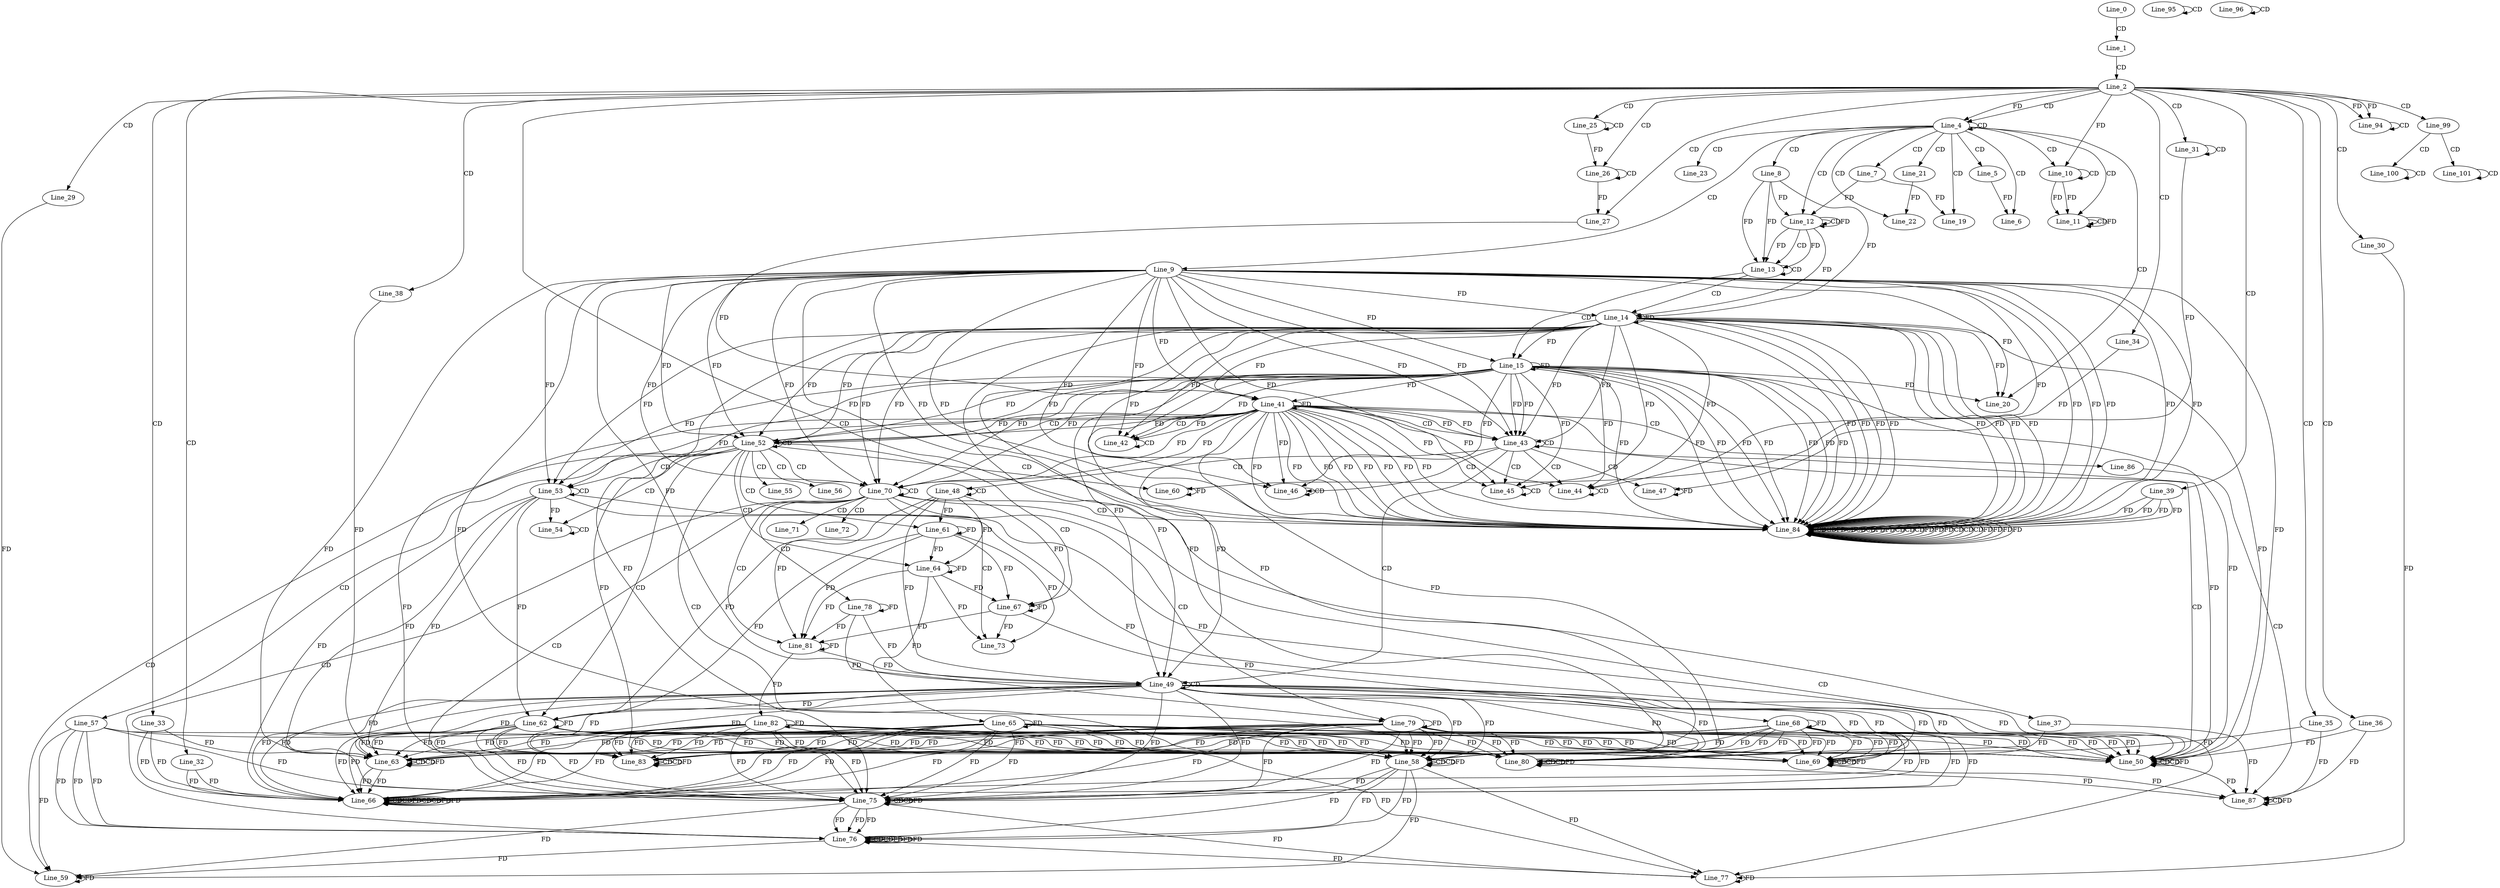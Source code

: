 digraph G {
  Line_0;
  Line_1;
  Line_2;
  Line_4;
  Line_4;
  Line_5;
  Line_6;
  Line_6;
  Line_7;
  Line_8;
  Line_9;
  Line_10;
  Line_10;
  Line_10;
  Line_11;
  Line_11;
  Line_11;
  Line_11;
  Line_11;
  Line_12;
  Line_12;
  Line_12;
  Line_13;
  Line_13;
  Line_14;
  Line_14;
  Line_14;
  Line_15;
  Line_15;
  Line_15;
  Line_19;
  Line_20;
  Line_21;
  Line_22;
  Line_23;
  Line_25;
  Line_25;
  Line_26;
  Line_26;
  Line_27;
  Line_27;
  Line_29;
  Line_30;
  Line_31;
  Line_31;
  Line_32;
  Line_33;
  Line_34;
  Line_35;
  Line_36;
  Line_37;
  Line_38;
  Line_39;
  Line_41;
  Line_41;
  Line_41;
  Line_42;
  Line_42;
  Line_43;
  Line_43;
  Line_44;
  Line_44;
  Line_44;
  Line_45;
  Line_45;
  Line_45;
  Line_46;
  Line_46;
  Line_46;
  Line_46;
  Line_47;
  Line_48;
  Line_48;
  Line_49;
  Line_49;
  Line_50;
  Line_50;
  Line_50;
  Line_50;
  Line_50;
  Line_50;
  Line_52;
  Line_52;
  Line_53;
  Line_53;
  Line_54;
  Line_54;
  Line_55;
  Line_56;
  Line_57;
  Line_58;
  Line_58;
  Line_58;
  Line_58;
  Line_58;
  Line_58;
  Line_59;
  Line_59;
  Line_59;
  Line_60;
  Line_61;
  Line_61;
  Line_62;
  Line_62;
  Line_63;
  Line_63;
  Line_63;
  Line_63;
  Line_63;
  Line_63;
  Line_64;
  Line_64;
  Line_65;
  Line_65;
  Line_66;
  Line_66;
  Line_66;
  Line_66;
  Line_66;
  Line_66;
  Line_66;
  Line_66;
  Line_66;
  Line_66;
  Line_66;
  Line_66;
  Line_67;
  Line_67;
  Line_68;
  Line_68;
  Line_69;
  Line_69;
  Line_69;
  Line_69;
  Line_69;
  Line_69;
  Line_70;
  Line_70;
  Line_71;
  Line_72;
  Line_73;
  Line_75;
  Line_75;
  Line_75;
  Line_75;
  Line_75;
  Line_75;
  Line_75;
  Line_76;
  Line_76;
  Line_76;
  Line_77;
  Line_77;
  Line_78;
  Line_78;
  Line_79;
  Line_79;
  Line_80;
  Line_80;
  Line_80;
  Line_80;
  Line_80;
  Line_80;
  Line_81;
  Line_81;
  Line_82;
  Line_82;
  Line_83;
  Line_83;
  Line_83;
  Line_83;
  Line_83;
  Line_83;
  Line_84;
  Line_84;
  Line_84;
  Line_84;
  Line_84;
  Line_84;
  Line_84;
  Line_84;
  Line_84;
  Line_84;
  Line_84;
  Line_84;
  Line_86;
  Line_87;
  Line_87;
  Line_87;
  Line_87;
  Line_94;
  Line_94;
  Line_95;
  Line_95;
  Line_96;
  Line_96;
  Line_99;
  Line_100;
  Line_100;
  Line_101;
  Line_101;
  Line_0 -> Line_1 [ label="CD" ];
  Line_1 -> Line_2 [ label="CD" ];
  Line_2 -> Line_4 [ label="CD" ];
  Line_4 -> Line_4 [ label="CD" ];
  Line_2 -> Line_4 [ label="FD" ];
  Line_4 -> Line_5 [ label="CD" ];
  Line_4 -> Line_6 [ label="CD" ];
  Line_5 -> Line_6 [ label="FD" ];
  Line_4 -> Line_7 [ label="CD" ];
  Line_4 -> Line_8 [ label="CD" ];
  Line_4 -> Line_9 [ label="CD" ];
  Line_4 -> Line_10 [ label="CD" ];
  Line_10 -> Line_10 [ label="CD" ];
  Line_2 -> Line_10 [ label="FD" ];
  Line_4 -> Line_11 [ label="CD" ];
  Line_10 -> Line_11 [ label="FD" ];
  Line_11 -> Line_11 [ label="CD" ];
  Line_10 -> Line_11 [ label="FD" ];
  Line_11 -> Line_11 [ label="FD" ];
  Line_4 -> Line_12 [ label="CD" ];
  Line_12 -> Line_12 [ label="CD" ];
  Line_12 -> Line_12 [ label="FD" ];
  Line_8 -> Line_12 [ label="FD" ];
  Line_7 -> Line_12 [ label="FD" ];
  Line_12 -> Line_13 [ label="CD" ];
  Line_12 -> Line_13 [ label="FD" ];
  Line_8 -> Line_13 [ label="FD" ];
  Line_13 -> Line_13 [ label="CD" ];
  Line_12 -> Line_13 [ label="FD" ];
  Line_8 -> Line_13 [ label="FD" ];
  Line_13 -> Line_14 [ label="CD" ];
  Line_14 -> Line_14 [ label="FD" ];
  Line_9 -> Line_14 [ label="FD" ];
  Line_12 -> Line_14 [ label="FD" ];
  Line_8 -> Line_14 [ label="FD" ];
  Line_13 -> Line_15 [ label="CD" ];
  Line_14 -> Line_15 [ label="FD" ];
  Line_15 -> Line_15 [ label="FD" ];
  Line_9 -> Line_15 [ label="FD" ];
  Line_4 -> Line_19 [ label="CD" ];
  Line_7 -> Line_19 [ label="FD" ];
  Line_4 -> Line_20 [ label="CD" ];
  Line_14 -> Line_20 [ label="FD" ];
  Line_15 -> Line_20 [ label="FD" ];
  Line_9 -> Line_20 [ label="FD" ];
  Line_4 -> Line_21 [ label="CD" ];
  Line_4 -> Line_22 [ label="CD" ];
  Line_21 -> Line_22 [ label="FD" ];
  Line_4 -> Line_23 [ label="CD" ];
  Line_2 -> Line_25 [ label="CD" ];
  Line_25 -> Line_25 [ label="CD" ];
  Line_2 -> Line_26 [ label="CD" ];
  Line_26 -> Line_26 [ label="CD" ];
  Line_25 -> Line_26 [ label="FD" ];
  Line_2 -> Line_27 [ label="CD" ];
  Line_26 -> Line_27 [ label="FD" ];
  Line_2 -> Line_29 [ label="CD" ];
  Line_2 -> Line_30 [ label="CD" ];
  Line_2 -> Line_31 [ label="CD" ];
  Line_31 -> Line_31 [ label="CD" ];
  Line_2 -> Line_32 [ label="CD" ];
  Line_2 -> Line_33 [ label="CD" ];
  Line_2 -> Line_34 [ label="CD" ];
  Line_2 -> Line_35 [ label="CD" ];
  Line_2 -> Line_36 [ label="CD" ];
  Line_2 -> Line_37 [ label="CD" ];
  Line_2 -> Line_38 [ label="CD" ];
  Line_2 -> Line_39 [ label="CD" ];
  Line_41 -> Line_41 [ label="FD" ];
  Line_14 -> Line_41 [ label="FD" ];
  Line_15 -> Line_41 [ label="FD" ];
  Line_9 -> Line_41 [ label="FD" ];
  Line_27 -> Line_41 [ label="FD" ];
  Line_41 -> Line_42 [ label="CD" ];
  Line_42 -> Line_42 [ label="CD" ];
  Line_41 -> Line_42 [ label="FD" ];
  Line_14 -> Line_42 [ label="FD" ];
  Line_15 -> Line_42 [ label="FD" ];
  Line_9 -> Line_42 [ label="FD" ];
  Line_41 -> Line_43 [ label="CD" ];
  Line_41 -> Line_43 [ label="FD" ];
  Line_14 -> Line_43 [ label="FD" ];
  Line_15 -> Line_43 [ label="FD" ];
  Line_9 -> Line_43 [ label="FD" ];
  Line_43 -> Line_43 [ label="CD" ];
  Line_41 -> Line_43 [ label="FD" ];
  Line_14 -> Line_43 [ label="FD" ];
  Line_15 -> Line_43 [ label="FD" ];
  Line_9 -> Line_43 [ label="FD" ];
  Line_43 -> Line_44 [ label="CD" ];
  Line_44 -> Line_44 [ label="CD" ];
  Line_41 -> Line_44 [ label="FD" ];
  Line_14 -> Line_44 [ label="FD" ];
  Line_15 -> Line_44 [ label="FD" ];
  Line_9 -> Line_44 [ label="FD" ];
  Line_43 -> Line_45 [ label="CD" ];
  Line_45 -> Line_45 [ label="CD" ];
  Line_41 -> Line_45 [ label="FD" ];
  Line_14 -> Line_45 [ label="FD" ];
  Line_15 -> Line_45 [ label="FD" ];
  Line_9 -> Line_45 [ label="FD" ];
  Line_43 -> Line_46 [ label="CD" ];
  Line_46 -> Line_46 [ label="CD" ];
  Line_41 -> Line_46 [ label="FD" ];
  Line_14 -> Line_46 [ label="FD" ];
  Line_15 -> Line_46 [ label="FD" ];
  Line_9 -> Line_46 [ label="FD" ];
  Line_43 -> Line_47 [ label="CD" ];
  Line_47 -> Line_47 [ label="FD" ];
  Line_31 -> Line_47 [ label="FD" ];
  Line_43 -> Line_48 [ label="CD" ];
  Line_48 -> Line_48 [ label="CD" ];
  Line_43 -> Line_49 [ label="CD" ];
  Line_49 -> Line_49 [ label="CD" ];
  Line_48 -> Line_49 [ label="FD" ];
  Line_41 -> Line_49 [ label="FD" ];
  Line_14 -> Line_49 [ label="FD" ];
  Line_15 -> Line_49 [ label="FD" ];
  Line_9 -> Line_49 [ label="FD" ];
  Line_43 -> Line_50 [ label="CD" ];
  Line_49 -> Line_50 [ label="FD" ];
  Line_50 -> Line_50 [ label="CD" ];
  Line_49 -> Line_50 [ label="FD" ];
  Line_50 -> Line_50 [ label="CD" ];
  Line_50 -> Line_50 [ label="FD" ];
  Line_36 -> Line_50 [ label="FD" ];
  Line_41 -> Line_50 [ label="FD" ];
  Line_14 -> Line_50 [ label="FD" ];
  Line_15 -> Line_50 [ label="FD" ];
  Line_9 -> Line_50 [ label="FD" ];
  Line_49 -> Line_50 [ label="FD" ];
  Line_41 -> Line_52 [ label="CD" ];
  Line_41 -> Line_52 [ label="FD" ];
  Line_14 -> Line_52 [ label="FD" ];
  Line_15 -> Line_52 [ label="FD" ];
  Line_9 -> Line_52 [ label="FD" ];
  Line_52 -> Line_52 [ label="CD" ];
  Line_41 -> Line_52 [ label="FD" ];
  Line_14 -> Line_52 [ label="FD" ];
  Line_15 -> Line_52 [ label="FD" ];
  Line_9 -> Line_52 [ label="FD" ];
  Line_52 -> Line_53 [ label="CD" ];
  Line_53 -> Line_53 [ label="CD" ];
  Line_41 -> Line_53 [ label="FD" ];
  Line_14 -> Line_53 [ label="FD" ];
  Line_15 -> Line_53 [ label="FD" ];
  Line_9 -> Line_53 [ label="FD" ];
  Line_52 -> Line_54 [ label="CD" ];
  Line_54 -> Line_54 [ label="CD" ];
  Line_53 -> Line_54 [ label="FD" ];
  Line_52 -> Line_55 [ label="CD" ];
  Line_52 -> Line_56 [ label="CD" ];
  Line_52 -> Line_57 [ label="CD" ];
  Line_52 -> Line_58 [ label="CD" ];
  Line_58 -> Line_58 [ label="CD" ];
  Line_49 -> Line_58 [ label="FD" ];
  Line_58 -> Line_58 [ label="CD" ];
  Line_57 -> Line_58 [ label="FD" ];
  Line_58 -> Line_58 [ label="FD" ];
  Line_41 -> Line_58 [ label="FD" ];
  Line_14 -> Line_58 [ label="FD" ];
  Line_15 -> Line_58 [ label="FD" ];
  Line_9 -> Line_58 [ label="FD" ];
  Line_49 -> Line_58 [ label="FD" ];
  Line_52 -> Line_59 [ label="CD" ];
  Line_59 -> Line_59 [ label="FD" ];
  Line_29 -> Line_59 [ label="FD" ];
  Line_57 -> Line_59 [ label="FD" ];
  Line_58 -> Line_59 [ label="FD" ];
  Line_52 -> Line_60 [ label="CD" ];
  Line_60 -> Line_60 [ label="FD" ];
  Line_34 -> Line_60 [ label="FD" ];
  Line_52 -> Line_61 [ label="CD" ];
  Line_48 -> Line_61 [ label="FD" ];
  Line_61 -> Line_61 [ label="FD" ];
  Line_52 -> Line_62 [ label="CD" ];
  Line_49 -> Line_62 [ label="FD" ];
  Line_62 -> Line_62 [ label="FD" ];
  Line_48 -> Line_62 [ label="FD" ];
  Line_61 -> Line_62 [ label="FD" ];
  Line_53 -> Line_62 [ label="FD" ];
  Line_62 -> Line_63 [ label="FD" ];
  Line_63 -> Line_63 [ label="CD" ];
  Line_49 -> Line_63 [ label="FD" ];
  Line_62 -> Line_63 [ label="FD" ];
  Line_63 -> Line_63 [ label="CD" ];
  Line_63 -> Line_63 [ label="FD" ];
  Line_33 -> Line_63 [ label="FD" ];
  Line_53 -> Line_63 [ label="FD" ];
  Line_49 -> Line_63 [ label="FD" ];
  Line_62 -> Line_63 [ label="FD" ];
  Line_52 -> Line_64 [ label="CD" ];
  Line_48 -> Line_64 [ label="FD" ];
  Line_61 -> Line_64 [ label="FD" ];
  Line_64 -> Line_64 [ label="FD" ];
  Line_65 -> Line_65 [ label="FD" ];
  Line_64 -> Line_65 [ label="FD" ];
  Line_65 -> Line_66 [ label="FD" ];
  Line_66 -> Line_66 [ label="CD" ];
  Line_49 -> Line_66 [ label="FD" ];
  Line_62 -> Line_66 [ label="FD" ];
  Line_65 -> Line_66 [ label="FD" ];
  Line_66 -> Line_66 [ label="CD" ];
  Line_66 -> Line_66 [ label="FD" ];
  Line_32 -> Line_66 [ label="FD" ];
  Line_53 -> Line_66 [ label="FD" ];
  Line_49 -> Line_66 [ label="FD" ];
  Line_62 -> Line_66 [ label="FD" ];
  Line_65 -> Line_66 [ label="FD" ];
  Line_66 -> Line_66 [ label="CD" ];
  Line_63 -> Line_66 [ label="FD" ];
  Line_33 -> Line_66 [ label="FD" ];
  Line_66 -> Line_66 [ label="CD" ];
  Line_66 -> Line_66 [ label="FD" ];
  Line_66 -> Line_66 [ label="FD" ];
  Line_32 -> Line_66 [ label="FD" ];
  Line_63 -> Line_66 [ label="FD" ];
  Line_33 -> Line_66 [ label="FD" ];
  Line_52 -> Line_67 [ label="CD" ];
  Line_48 -> Line_67 [ label="FD" ];
  Line_61 -> Line_67 [ label="FD" ];
  Line_64 -> Line_67 [ label="FD" ];
  Line_67 -> Line_67 [ label="FD" ];
  Line_68 -> Line_68 [ label="FD" ];
  Line_67 -> Line_68 [ label="FD" ];
  Line_68 -> Line_69 [ label="FD" ];
  Line_69 -> Line_69 [ label="CD" ];
  Line_49 -> Line_69 [ label="FD" ];
  Line_62 -> Line_69 [ label="FD" ];
  Line_65 -> Line_69 [ label="FD" ];
  Line_68 -> Line_69 [ label="FD" ];
  Line_69 -> Line_69 [ label="CD" ];
  Line_69 -> Line_69 [ label="FD" ];
  Line_35 -> Line_69 [ label="FD" ];
  Line_53 -> Line_69 [ label="FD" ];
  Line_49 -> Line_69 [ label="FD" ];
  Line_62 -> Line_69 [ label="FD" ];
  Line_65 -> Line_69 [ label="FD" ];
  Line_68 -> Line_69 [ label="FD" ];
  Line_52 -> Line_70 [ label="CD" ];
  Line_41 -> Line_70 [ label="FD" ];
  Line_14 -> Line_70 [ label="FD" ];
  Line_15 -> Line_70 [ label="FD" ];
  Line_9 -> Line_70 [ label="FD" ];
  Line_70 -> Line_70 [ label="CD" ];
  Line_41 -> Line_70 [ label="FD" ];
  Line_14 -> Line_70 [ label="FD" ];
  Line_15 -> Line_70 [ label="FD" ];
  Line_9 -> Line_70 [ label="FD" ];
  Line_70 -> Line_71 [ label="CD" ];
  Line_70 -> Line_72 [ label="CD" ];
  Line_70 -> Line_73 [ label="CD" ];
  Line_61 -> Line_73 [ label="FD" ];
  Line_64 -> Line_73 [ label="FD" ];
  Line_67 -> Line_73 [ label="FD" ];
  Line_70 -> Line_75 [ label="CD" ];
  Line_75 -> Line_75 [ label="CD" ];
  Line_49 -> Line_75 [ label="FD" ];
  Line_62 -> Line_75 [ label="FD" ];
  Line_65 -> Line_75 [ label="FD" ];
  Line_68 -> Line_75 [ label="FD" ];
  Line_75 -> Line_75 [ label="CD" ];
  Line_57 -> Line_75 [ label="FD" ];
  Line_58 -> Line_75 [ label="FD" ];
  Line_75 -> Line_75 [ label="FD" ];
  Line_41 -> Line_75 [ label="FD" ];
  Line_14 -> Line_75 [ label="FD" ];
  Line_15 -> Line_75 [ label="FD" ];
  Line_9 -> Line_75 [ label="FD" ];
  Line_49 -> Line_75 [ label="FD" ];
  Line_62 -> Line_75 [ label="FD" ];
  Line_65 -> Line_75 [ label="FD" ];
  Line_68 -> Line_75 [ label="FD" ];
  Line_70 -> Line_76 [ label="CD" ];
  Line_57 -> Line_76 [ label="FD" ];
  Line_58 -> Line_76 [ label="FD" ];
  Line_75 -> Line_76 [ label="FD" ];
  Line_76 -> Line_76 [ label="CD" ];
  Line_57 -> Line_76 [ label="FD" ];
  Line_58 -> Line_76 [ label="FD" ];
  Line_75 -> Line_76 [ label="FD" ];
  Line_76 -> Line_76 [ label="CD" ];
  Line_57 -> Line_76 [ label="FD" ];
  Line_58 -> Line_76 [ label="FD" ];
  Line_75 -> Line_76 [ label="FD" ];
  Line_76 -> Line_76 [ label="FD" ];
  Line_70 -> Line_77 [ label="CD" ];
  Line_77 -> Line_77 [ label="FD" ];
  Line_30 -> Line_77 [ label="FD" ];
  Line_57 -> Line_77 [ label="FD" ];
  Line_58 -> Line_77 [ label="FD" ];
  Line_75 -> Line_77 [ label="FD" ];
  Line_76 -> Line_77 [ label="FD" ];
  Line_70 -> Line_78 [ label="CD" ];
  Line_78 -> Line_78 [ label="FD" ];
  Line_70 -> Line_79 [ label="CD" ];
  Line_79 -> Line_79 [ label="FD" ];
  Line_78 -> Line_79 [ label="FD" ];
  Line_79 -> Line_80 [ label="FD" ];
  Line_80 -> Line_80 [ label="CD" ];
  Line_49 -> Line_80 [ label="FD" ];
  Line_62 -> Line_80 [ label="FD" ];
  Line_65 -> Line_80 [ label="FD" ];
  Line_68 -> Line_80 [ label="FD" ];
  Line_79 -> Line_80 [ label="FD" ];
  Line_80 -> Line_80 [ label="CD" ];
  Line_80 -> Line_80 [ label="FD" ];
  Line_37 -> Line_80 [ label="FD" ];
  Line_53 -> Line_80 [ label="FD" ];
  Line_49 -> Line_80 [ label="FD" ];
  Line_62 -> Line_80 [ label="FD" ];
  Line_65 -> Line_80 [ label="FD" ];
  Line_68 -> Line_80 [ label="FD" ];
  Line_79 -> Line_80 [ label="FD" ];
  Line_70 -> Line_81 [ label="CD" ];
  Line_48 -> Line_81 [ label="FD" ];
  Line_61 -> Line_81 [ label="FD" ];
  Line_64 -> Line_81 [ label="FD" ];
  Line_67 -> Line_81 [ label="FD" ];
  Line_78 -> Line_81 [ label="FD" ];
  Line_81 -> Line_81 [ label="FD" ];
  Line_82 -> Line_82 [ label="FD" ];
  Line_81 -> Line_82 [ label="FD" ];
  Line_82 -> Line_83 [ label="FD" ];
  Line_83 -> Line_83 [ label="CD" ];
  Line_49 -> Line_83 [ label="FD" ];
  Line_62 -> Line_83 [ label="FD" ];
  Line_65 -> Line_83 [ label="FD" ];
  Line_68 -> Line_83 [ label="FD" ];
  Line_79 -> Line_83 [ label="FD" ];
  Line_82 -> Line_83 [ label="FD" ];
  Line_83 -> Line_83 [ label="CD" ];
  Line_83 -> Line_83 [ label="FD" ];
  Line_38 -> Line_83 [ label="FD" ];
  Line_53 -> Line_83 [ label="FD" ];
  Line_49 -> Line_83 [ label="FD" ];
  Line_62 -> Line_83 [ label="FD" ];
  Line_65 -> Line_83 [ label="FD" ];
  Line_68 -> Line_83 [ label="FD" ];
  Line_79 -> Line_83 [ label="FD" ];
  Line_82 -> Line_83 [ label="FD" ];
  Line_70 -> Line_84 [ label="CD" ];
  Line_41 -> Line_84 [ label="FD" ];
  Line_14 -> Line_84 [ label="FD" ];
  Line_15 -> Line_84 [ label="FD" ];
  Line_9 -> Line_84 [ label="FD" ];
  Line_84 -> Line_84 [ label="CD" ];
  Line_41 -> Line_84 [ label="FD" ];
  Line_14 -> Line_84 [ label="FD" ];
  Line_15 -> Line_84 [ label="FD" ];
  Line_9 -> Line_84 [ label="FD" ];
  Line_84 -> Line_84 [ label="CD" ];
  Line_84 -> Line_84 [ label="FD" ];
  Line_39 -> Line_84 [ label="FD" ];
  Line_84 -> Line_84 [ label="CD" ];
  Line_41 -> Line_84 [ label="FD" ];
  Line_14 -> Line_84 [ label="FD" ];
  Line_15 -> Line_84 [ label="FD" ];
  Line_9 -> Line_84 [ label="FD" ];
  Line_84 -> Line_84 [ label="CD" ];
  Line_41 -> Line_84 [ label="FD" ];
  Line_14 -> Line_84 [ label="FD" ];
  Line_15 -> Line_84 [ label="FD" ];
  Line_9 -> Line_84 [ label="FD" ];
  Line_84 -> Line_84 [ label="CD" ];
  Line_84 -> Line_84 [ label="FD" ];
  Line_84 -> Line_84 [ label="FD" ];
  Line_39 -> Line_84 [ label="FD" ];
  Line_84 -> Line_84 [ label="CD" ];
  Line_41 -> Line_84 [ label="FD" ];
  Line_14 -> Line_84 [ label="FD" ];
  Line_15 -> Line_84 [ label="FD" ];
  Line_9 -> Line_84 [ label="FD" ];
  Line_84 -> Line_84 [ label="CD" ];
  Line_41 -> Line_84 [ label="FD" ];
  Line_14 -> Line_84 [ label="FD" ];
  Line_15 -> Line_84 [ label="FD" ];
  Line_9 -> Line_84 [ label="FD" ];
  Line_84 -> Line_84 [ label="CD" ];
  Line_84 -> Line_84 [ label="FD" ];
  Line_84 -> Line_84 [ label="FD" ];
  Line_84 -> Line_84 [ label="FD" ];
  Line_39 -> Line_84 [ label="FD" ];
  Line_84 -> Line_84 [ label="CD" ];
  Line_41 -> Line_84 [ label="FD" ];
  Line_14 -> Line_84 [ label="FD" ];
  Line_15 -> Line_84 [ label="FD" ];
  Line_9 -> Line_84 [ label="FD" ];
  Line_84 -> Line_84 [ label="CD" ];
  Line_41 -> Line_84 [ label="FD" ];
  Line_14 -> Line_84 [ label="FD" ];
  Line_15 -> Line_84 [ label="FD" ];
  Line_9 -> Line_84 [ label="FD" ];
  Line_84 -> Line_84 [ label="CD" ];
  Line_84 -> Line_84 [ label="FD" ];
  Line_84 -> Line_84 [ label="FD" ];
  Line_84 -> Line_84 [ label="FD" ];
  Line_84 -> Line_84 [ label="FD" ];
  Line_39 -> Line_84 [ label="FD" ];
  Line_41 -> Line_86 [ label="CD" ];
  Line_86 -> Line_87 [ label="CD" ];
  Line_87 -> Line_87 [ label="CD" ];
  Line_69 -> Line_87 [ label="FD" ];
  Line_87 -> Line_87 [ label="FD" ];
  Line_35 -> Line_87 [ label="FD" ];
  Line_50 -> Line_87 [ label="FD" ];
  Line_36 -> Line_87 [ label="FD" ];
  Line_80 -> Line_87 [ label="FD" ];
  Line_37 -> Line_87 [ label="FD" ];
  Line_2 -> Line_94 [ label="FD" ];
  Line_94 -> Line_94 [ label="CD" ];
  Line_2 -> Line_94 [ label="FD" ];
  Line_95 -> Line_95 [ label="CD" ];
  Line_96 -> Line_96 [ label="CD" ];
  Line_2 -> Line_99 [ label="CD" ];
  Line_99 -> Line_100 [ label="CD" ];
  Line_100 -> Line_100 [ label="CD" ];
  Line_99 -> Line_101 [ label="CD" ];
  Line_101 -> Line_101 [ label="CD" ];
  Line_78 -> Line_49 [ label="FD" ];
  Line_81 -> Line_49 [ label="FD" ];
  Line_62 -> Line_50 [ label="FD" ];
  Line_65 -> Line_50 [ label="FD" ];
  Line_68 -> Line_50 [ label="FD" ];
  Line_79 -> Line_50 [ label="FD" ];
  Line_82 -> Line_50 [ label="FD" ];
  Line_62 -> Line_50 [ label="FD" ];
  Line_65 -> Line_50 [ label="FD" ];
  Line_68 -> Line_50 [ label="FD" ];
  Line_79 -> Line_50 [ label="FD" ];
  Line_82 -> Line_50 [ label="FD" ];
  Line_62 -> Line_58 [ label="FD" ];
  Line_65 -> Line_58 [ label="FD" ];
  Line_68 -> Line_58 [ label="FD" ];
  Line_79 -> Line_58 [ label="FD" ];
  Line_82 -> Line_58 [ label="FD" ];
  Line_62 -> Line_58 [ label="FD" ];
  Line_65 -> Line_58 [ label="FD" ];
  Line_68 -> Line_58 [ label="FD" ];
  Line_79 -> Line_58 [ label="FD" ];
  Line_82 -> Line_58 [ label="FD" ];
  Line_75 -> Line_59 [ label="FD" ];
  Line_76 -> Line_59 [ label="FD" ];
  Line_65 -> Line_63 [ label="FD" ];
  Line_68 -> Line_63 [ label="FD" ];
  Line_79 -> Line_63 [ label="FD" ];
  Line_82 -> Line_63 [ label="FD" ];
  Line_65 -> Line_63 [ label="FD" ];
  Line_68 -> Line_63 [ label="FD" ];
  Line_79 -> Line_63 [ label="FD" ];
  Line_82 -> Line_63 [ label="FD" ];
  Line_68 -> Line_66 [ label="FD" ];
  Line_79 -> Line_66 [ label="FD" ];
  Line_82 -> Line_66 [ label="FD" ];
  Line_68 -> Line_66 [ label="FD" ];
  Line_79 -> Line_66 [ label="FD" ];
  Line_82 -> Line_66 [ label="FD" ];
  Line_79 -> Line_69 [ label="FD" ];
  Line_82 -> Line_69 [ label="FD" ];
  Line_79 -> Line_69 [ label="FD" ];
  Line_82 -> Line_69 [ label="FD" ];
  Line_79 -> Line_75 [ label="FD" ];
  Line_82 -> Line_75 [ label="FD" ];
  Line_79 -> Line_75 [ label="FD" ];
  Line_82 -> Line_75 [ label="FD" ];
  Line_76 -> Line_76 [ label="FD" ];
  Line_76 -> Line_76 [ label="FD" ];
  Line_82 -> Line_80 [ label="FD" ];
  Line_82 -> Line_80 [ label="FD" ];
}
